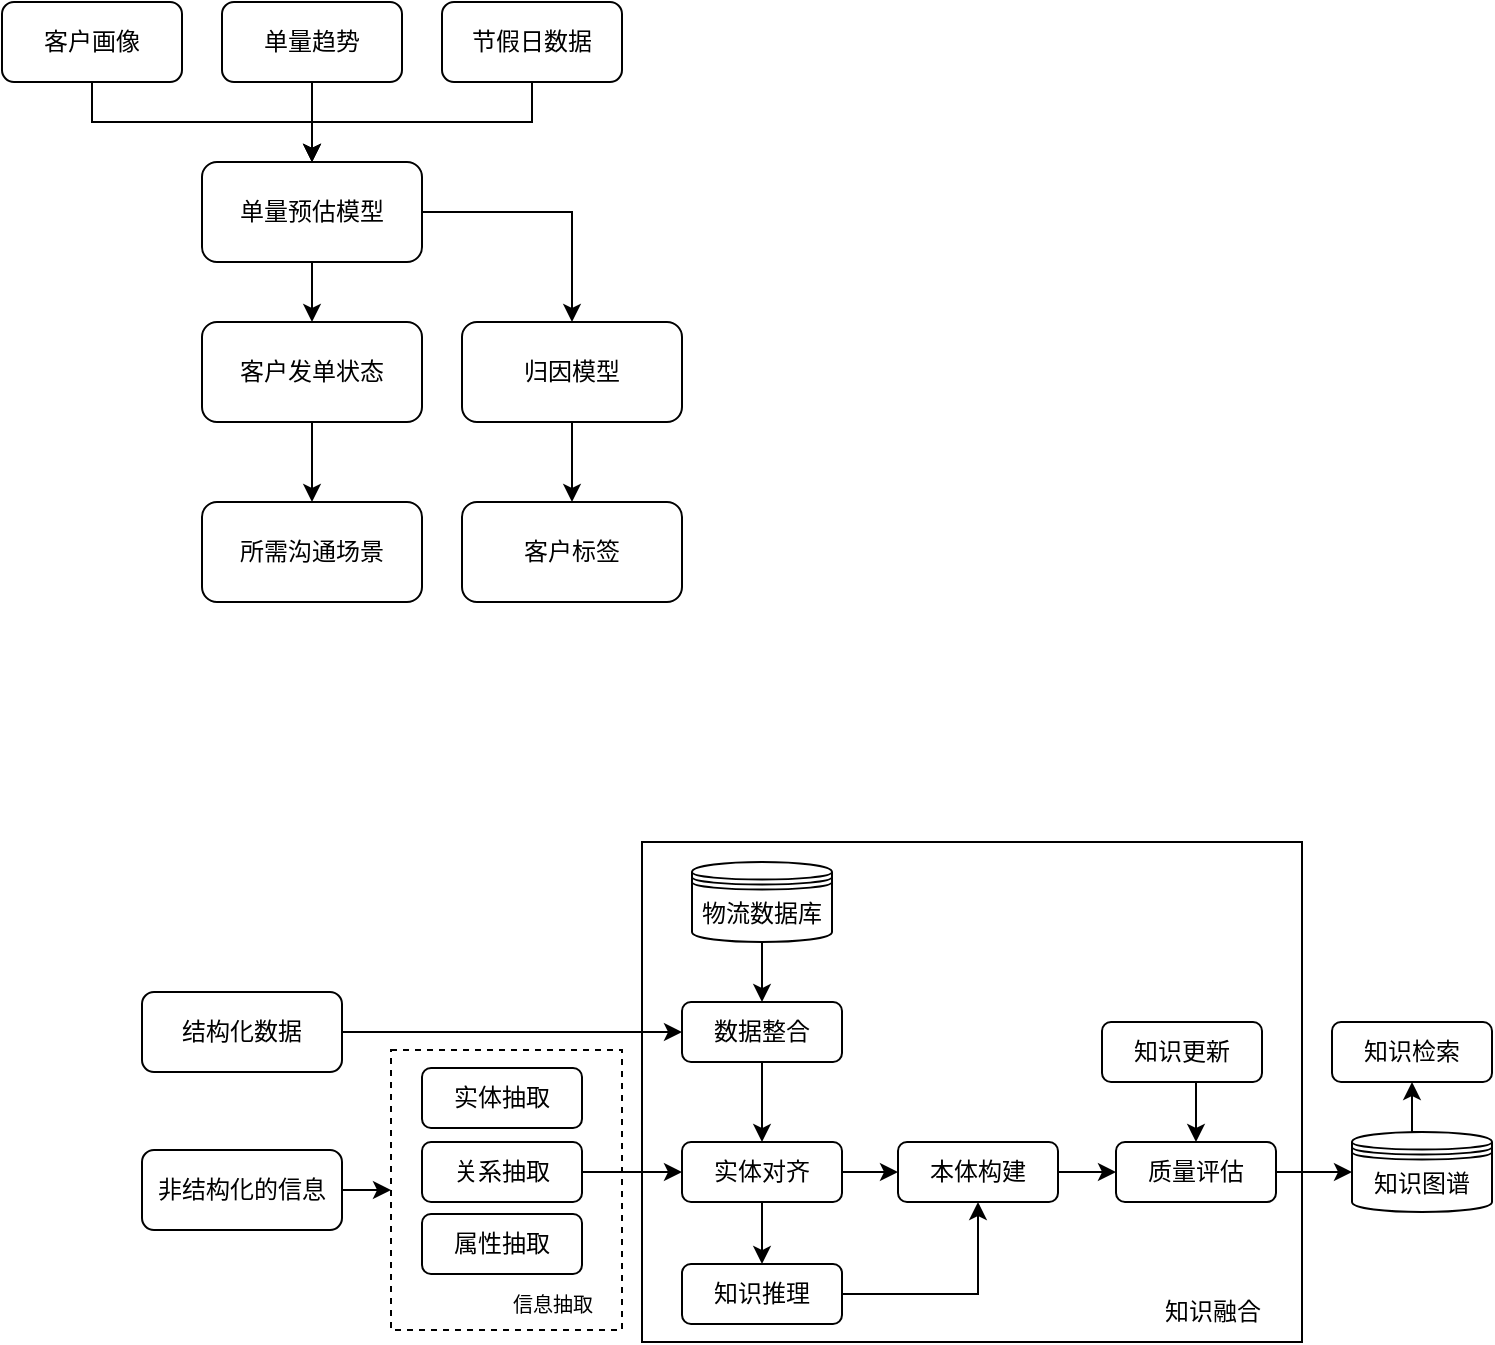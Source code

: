 <mxfile version="22.1.3" type="github">
  <diagram name="第 1 页" id="1fefyDnXjUZdEo9_8dic">
    <mxGraphModel dx="680" dy="388" grid="1" gridSize="10" guides="1" tooltips="1" connect="1" arrows="1" fold="1" page="1" pageScale="1" pageWidth="827" pageHeight="1169" math="0" shadow="0">
      <root>
        <mxCell id="0" />
        <mxCell id="1" parent="0" />
        <mxCell id="SO88vkvHIuP_M66l9cf_-28" value="" style="rounded=0;whiteSpace=wrap;html=1;fillColor=none;" vertex="1" parent="1">
          <mxGeometry x="430" y="740" width="330" height="250" as="geometry" />
        </mxCell>
        <mxCell id="SO88vkvHIuP_M66l9cf_-39" value="" style="rounded=0;whiteSpace=wrap;html=1;fillColor=none;dashed=1;" vertex="1" parent="1">
          <mxGeometry x="304.5" y="844" width="115.5" height="140" as="geometry" />
        </mxCell>
        <mxCell id="SO88vkvHIuP_M66l9cf_-10" style="edgeStyle=orthogonalEdgeStyle;rounded=0;orthogonalLoop=1;jettySize=auto;html=1;entryX=0.5;entryY=0;entryDx=0;entryDy=0;exitX=0.5;exitY=1;exitDx=0;exitDy=0;" edge="1" parent="1" source="SO88vkvHIuP_M66l9cf_-1" target="SO88vkvHIuP_M66l9cf_-4">
          <mxGeometry relative="1" as="geometry" />
        </mxCell>
        <mxCell id="SO88vkvHIuP_M66l9cf_-1" value="客户画像" style="rounded=1;whiteSpace=wrap;html=1;" vertex="1" parent="1">
          <mxGeometry x="110" y="320" width="90" height="40" as="geometry" />
        </mxCell>
        <mxCell id="SO88vkvHIuP_M66l9cf_-11" style="edgeStyle=orthogonalEdgeStyle;rounded=0;orthogonalLoop=1;jettySize=auto;html=1;" edge="1" parent="1" source="SO88vkvHIuP_M66l9cf_-2">
          <mxGeometry relative="1" as="geometry">
            <mxPoint x="265" y="400" as="targetPoint" />
          </mxGeometry>
        </mxCell>
        <mxCell id="SO88vkvHIuP_M66l9cf_-2" value="单量趋势" style="rounded=1;whiteSpace=wrap;html=1;" vertex="1" parent="1">
          <mxGeometry x="220" y="320" width="90" height="40" as="geometry" />
        </mxCell>
        <mxCell id="SO88vkvHIuP_M66l9cf_-12" style="edgeStyle=orthogonalEdgeStyle;rounded=0;orthogonalLoop=1;jettySize=auto;html=1;entryX=0.5;entryY=0;entryDx=0;entryDy=0;exitX=0.5;exitY=1;exitDx=0;exitDy=0;" edge="1" parent="1" source="SO88vkvHIuP_M66l9cf_-3" target="SO88vkvHIuP_M66l9cf_-4">
          <mxGeometry relative="1" as="geometry" />
        </mxCell>
        <mxCell id="SO88vkvHIuP_M66l9cf_-3" value="节假日数据" style="rounded=1;whiteSpace=wrap;html=1;" vertex="1" parent="1">
          <mxGeometry x="330" y="320" width="90" height="40" as="geometry" />
        </mxCell>
        <mxCell id="SO88vkvHIuP_M66l9cf_-13" style="edgeStyle=orthogonalEdgeStyle;rounded=0;orthogonalLoop=1;jettySize=auto;html=1;entryX=0.5;entryY=0;entryDx=0;entryDy=0;exitX=1;exitY=0.5;exitDx=0;exitDy=0;" edge="1" parent="1" source="SO88vkvHIuP_M66l9cf_-4" target="SO88vkvHIuP_M66l9cf_-6">
          <mxGeometry relative="1" as="geometry" />
        </mxCell>
        <mxCell id="SO88vkvHIuP_M66l9cf_-14" style="edgeStyle=orthogonalEdgeStyle;rounded=0;orthogonalLoop=1;jettySize=auto;html=1;entryX=0.5;entryY=0;entryDx=0;entryDy=0;" edge="1" parent="1" source="SO88vkvHIuP_M66l9cf_-4" target="SO88vkvHIuP_M66l9cf_-5">
          <mxGeometry relative="1" as="geometry" />
        </mxCell>
        <mxCell id="SO88vkvHIuP_M66l9cf_-4" value="单量预估模型" style="rounded=1;whiteSpace=wrap;html=1;" vertex="1" parent="1">
          <mxGeometry x="210" y="400" width="110" height="50" as="geometry" />
        </mxCell>
        <mxCell id="SO88vkvHIuP_M66l9cf_-15" style="edgeStyle=orthogonalEdgeStyle;rounded=0;orthogonalLoop=1;jettySize=auto;html=1;entryX=0.5;entryY=0;entryDx=0;entryDy=0;" edge="1" parent="1" source="SO88vkvHIuP_M66l9cf_-5" target="SO88vkvHIuP_M66l9cf_-9">
          <mxGeometry relative="1" as="geometry" />
        </mxCell>
        <mxCell id="SO88vkvHIuP_M66l9cf_-5" value="客户发单状态&lt;br&gt;" style="rounded=1;whiteSpace=wrap;html=1;" vertex="1" parent="1">
          <mxGeometry x="210" y="480" width="110" height="50" as="geometry" />
        </mxCell>
        <mxCell id="SO88vkvHIuP_M66l9cf_-16" value="" style="edgeStyle=orthogonalEdgeStyle;rounded=0;orthogonalLoop=1;jettySize=auto;html=1;" edge="1" parent="1" source="SO88vkvHIuP_M66l9cf_-6" target="SO88vkvHIuP_M66l9cf_-7">
          <mxGeometry relative="1" as="geometry" />
        </mxCell>
        <mxCell id="SO88vkvHIuP_M66l9cf_-6" value="归因模型" style="rounded=1;whiteSpace=wrap;html=1;" vertex="1" parent="1">
          <mxGeometry x="340" y="480" width="110" height="50" as="geometry" />
        </mxCell>
        <mxCell id="SO88vkvHIuP_M66l9cf_-7" value="客户标签" style="rounded=1;whiteSpace=wrap;html=1;" vertex="1" parent="1">
          <mxGeometry x="340" y="570" width="110" height="50" as="geometry" />
        </mxCell>
        <mxCell id="SO88vkvHIuP_M66l9cf_-9" value="所需沟通场景" style="rounded=1;whiteSpace=wrap;html=1;" vertex="1" parent="1">
          <mxGeometry x="210" y="570" width="110" height="50" as="geometry" />
        </mxCell>
        <mxCell id="SO88vkvHIuP_M66l9cf_-43" style="edgeStyle=orthogonalEdgeStyle;rounded=0;orthogonalLoop=1;jettySize=auto;html=1;entryX=0;entryY=0.5;entryDx=0;entryDy=0;" edge="1" parent="1" source="SO88vkvHIuP_M66l9cf_-19" target="SO88vkvHIuP_M66l9cf_-30">
          <mxGeometry relative="1" as="geometry" />
        </mxCell>
        <mxCell id="SO88vkvHIuP_M66l9cf_-19" value="结构化数据" style="rounded=1;whiteSpace=wrap;html=1;" vertex="1" parent="1">
          <mxGeometry x="180" y="815" width="100" height="40" as="geometry" />
        </mxCell>
        <mxCell id="SO88vkvHIuP_M66l9cf_-42" style="edgeStyle=orthogonalEdgeStyle;rounded=0;orthogonalLoop=1;jettySize=auto;html=1;exitX=1;exitY=0.5;exitDx=0;exitDy=0;entryX=0;entryY=0.5;entryDx=0;entryDy=0;" edge="1" parent="1" source="SO88vkvHIuP_M66l9cf_-20" target="SO88vkvHIuP_M66l9cf_-39">
          <mxGeometry relative="1" as="geometry" />
        </mxCell>
        <mxCell id="SO88vkvHIuP_M66l9cf_-20" value="非结构化的信息" style="rounded=1;whiteSpace=wrap;html=1;" vertex="1" parent="1">
          <mxGeometry x="180" y="894" width="100" height="40" as="geometry" />
        </mxCell>
        <mxCell id="SO88vkvHIuP_M66l9cf_-40" style="edgeStyle=orthogonalEdgeStyle;rounded=0;orthogonalLoop=1;jettySize=auto;html=1;exitX=1;exitY=0.5;exitDx=0;exitDy=0;entryX=0;entryY=0.5;entryDx=0;entryDy=0;" edge="1" parent="1" source="SO88vkvHIuP_M66l9cf_-24" target="SO88vkvHIuP_M66l9cf_-31">
          <mxGeometry relative="1" as="geometry" />
        </mxCell>
        <mxCell id="SO88vkvHIuP_M66l9cf_-24" value="关系抽取" style="rounded=1;whiteSpace=wrap;html=1;" vertex="1" parent="1">
          <mxGeometry x="320" y="890" width="80" height="30" as="geometry" />
        </mxCell>
        <mxCell id="SO88vkvHIuP_M66l9cf_-25" value="属性抽取" style="rounded=1;whiteSpace=wrap;html=1;" vertex="1" parent="1">
          <mxGeometry x="320" y="926" width="80" height="30" as="geometry" />
        </mxCell>
        <mxCell id="SO88vkvHIuP_M66l9cf_-26" value="实体抽取" style="rounded=1;whiteSpace=wrap;html=1;" vertex="1" parent="1">
          <mxGeometry x="320" y="853" width="80" height="30" as="geometry" />
        </mxCell>
        <mxCell id="SO88vkvHIuP_M66l9cf_-48" style="edgeStyle=orthogonalEdgeStyle;rounded=0;orthogonalLoop=1;jettySize=auto;html=1;exitX=0.5;exitY=1;exitDx=0;exitDy=0;entryX=0.5;entryY=0;entryDx=0;entryDy=0;" edge="1" parent="1" source="SO88vkvHIuP_M66l9cf_-29" target="SO88vkvHIuP_M66l9cf_-30">
          <mxGeometry relative="1" as="geometry" />
        </mxCell>
        <mxCell id="SO88vkvHIuP_M66l9cf_-29" value="物流数据库" style="shape=datastore;whiteSpace=wrap;html=1;" vertex="1" parent="1">
          <mxGeometry x="455" y="750" width="70" height="40" as="geometry" />
        </mxCell>
        <mxCell id="SO88vkvHIuP_M66l9cf_-49" style="edgeStyle=orthogonalEdgeStyle;rounded=0;orthogonalLoop=1;jettySize=auto;html=1;exitX=0.5;exitY=1;exitDx=0;exitDy=0;entryX=0.5;entryY=0;entryDx=0;entryDy=0;" edge="1" parent="1" source="SO88vkvHIuP_M66l9cf_-30" target="SO88vkvHIuP_M66l9cf_-31">
          <mxGeometry relative="1" as="geometry" />
        </mxCell>
        <mxCell id="SO88vkvHIuP_M66l9cf_-30" value="数据整合" style="rounded=1;whiteSpace=wrap;html=1;" vertex="1" parent="1">
          <mxGeometry x="450" y="820" width="80" height="30" as="geometry" />
        </mxCell>
        <mxCell id="SO88vkvHIuP_M66l9cf_-44" style="edgeStyle=orthogonalEdgeStyle;rounded=0;orthogonalLoop=1;jettySize=auto;html=1;exitX=1;exitY=0.5;exitDx=0;exitDy=0;entryX=0;entryY=0.5;entryDx=0;entryDy=0;" edge="1" parent="1" source="SO88vkvHIuP_M66l9cf_-31" target="SO88vkvHIuP_M66l9cf_-33">
          <mxGeometry relative="1" as="geometry" />
        </mxCell>
        <mxCell id="SO88vkvHIuP_M66l9cf_-50" style="edgeStyle=orthogonalEdgeStyle;rounded=0;orthogonalLoop=1;jettySize=auto;html=1;exitX=0.5;exitY=1;exitDx=0;exitDy=0;entryX=0.5;entryY=0;entryDx=0;entryDy=0;" edge="1" parent="1" source="SO88vkvHIuP_M66l9cf_-31" target="SO88vkvHIuP_M66l9cf_-32">
          <mxGeometry relative="1" as="geometry" />
        </mxCell>
        <mxCell id="SO88vkvHIuP_M66l9cf_-31" value="实体对齐" style="rounded=1;whiteSpace=wrap;html=1;" vertex="1" parent="1">
          <mxGeometry x="450" y="890" width="80" height="30" as="geometry" />
        </mxCell>
        <mxCell id="SO88vkvHIuP_M66l9cf_-45" style="edgeStyle=orthogonalEdgeStyle;rounded=0;orthogonalLoop=1;jettySize=auto;html=1;exitX=1;exitY=0.5;exitDx=0;exitDy=0;entryX=0.5;entryY=1;entryDx=0;entryDy=0;" edge="1" parent="1" source="SO88vkvHIuP_M66l9cf_-32" target="SO88vkvHIuP_M66l9cf_-33">
          <mxGeometry relative="1" as="geometry" />
        </mxCell>
        <mxCell id="SO88vkvHIuP_M66l9cf_-32" value="知识推理" style="rounded=1;whiteSpace=wrap;html=1;" vertex="1" parent="1">
          <mxGeometry x="450" y="951" width="80" height="30" as="geometry" />
        </mxCell>
        <mxCell id="SO88vkvHIuP_M66l9cf_-46" style="edgeStyle=orthogonalEdgeStyle;rounded=0;orthogonalLoop=1;jettySize=auto;html=1;exitX=1;exitY=0.5;exitDx=0;exitDy=0;entryX=0;entryY=0.5;entryDx=0;entryDy=0;" edge="1" parent="1" source="SO88vkvHIuP_M66l9cf_-33" target="SO88vkvHIuP_M66l9cf_-34">
          <mxGeometry relative="1" as="geometry" />
        </mxCell>
        <mxCell id="SO88vkvHIuP_M66l9cf_-33" value="本体构建" style="rounded=1;whiteSpace=wrap;html=1;" vertex="1" parent="1">
          <mxGeometry x="558" y="890" width="80" height="30" as="geometry" />
        </mxCell>
        <mxCell id="SO88vkvHIuP_M66l9cf_-51" style="edgeStyle=orthogonalEdgeStyle;rounded=0;orthogonalLoop=1;jettySize=auto;html=1;exitX=1;exitY=0.5;exitDx=0;exitDy=0;entryX=0;entryY=0.5;entryDx=0;entryDy=0;" edge="1" parent="1" source="SO88vkvHIuP_M66l9cf_-34" target="SO88vkvHIuP_M66l9cf_-36">
          <mxGeometry relative="1" as="geometry" />
        </mxCell>
        <mxCell id="SO88vkvHIuP_M66l9cf_-34" value="质量评估" style="rounded=1;whiteSpace=wrap;html=1;" vertex="1" parent="1">
          <mxGeometry x="667" y="890" width="80" height="30" as="geometry" />
        </mxCell>
        <mxCell id="SO88vkvHIuP_M66l9cf_-47" style="edgeStyle=orthogonalEdgeStyle;rounded=0;orthogonalLoop=1;jettySize=auto;html=1;exitX=0.5;exitY=1;exitDx=0;exitDy=0;entryX=0.5;entryY=0;entryDx=0;entryDy=0;" edge="1" parent="1" source="SO88vkvHIuP_M66l9cf_-35" target="SO88vkvHIuP_M66l9cf_-34">
          <mxGeometry relative="1" as="geometry" />
        </mxCell>
        <mxCell id="SO88vkvHIuP_M66l9cf_-35" value="知识更新" style="rounded=1;whiteSpace=wrap;html=1;" vertex="1" parent="1">
          <mxGeometry x="660" y="830" width="80" height="30" as="geometry" />
        </mxCell>
        <mxCell id="SO88vkvHIuP_M66l9cf_-52" style="edgeStyle=orthogonalEdgeStyle;rounded=0;orthogonalLoop=1;jettySize=auto;html=1;exitX=0.5;exitY=0;exitDx=0;exitDy=0;entryX=0.5;entryY=1;entryDx=0;entryDy=0;" edge="1" parent="1" source="SO88vkvHIuP_M66l9cf_-36" target="SO88vkvHIuP_M66l9cf_-37">
          <mxGeometry relative="1" as="geometry" />
        </mxCell>
        <mxCell id="SO88vkvHIuP_M66l9cf_-36" value="知识图谱" style="shape=datastore;whiteSpace=wrap;html=1;" vertex="1" parent="1">
          <mxGeometry x="785" y="885" width="70" height="40" as="geometry" />
        </mxCell>
        <mxCell id="SO88vkvHIuP_M66l9cf_-37" value="知识检索" style="rounded=1;whiteSpace=wrap;html=1;" vertex="1" parent="1">
          <mxGeometry x="775" y="830" width="80" height="30" as="geometry" />
        </mxCell>
        <mxCell id="SO88vkvHIuP_M66l9cf_-53" value="&lt;font style=&quot;font-size: 10px;&quot;&gt;信息抽取&lt;/font&gt;" style="text;html=1;align=center;verticalAlign=middle;resizable=0;points=[];autosize=1;strokeColor=none;fillColor=none;" vertex="1" parent="1">
          <mxGeometry x="350" y="956" width="70" height="30" as="geometry" />
        </mxCell>
        <mxCell id="SO88vkvHIuP_M66l9cf_-54" value="知识融合" style="text;html=1;align=center;verticalAlign=middle;resizable=0;points=[];autosize=1;strokeColor=none;fillColor=none;" vertex="1" parent="1">
          <mxGeometry x="680" y="960" width="70" height="30" as="geometry" />
        </mxCell>
      </root>
    </mxGraphModel>
  </diagram>
</mxfile>
